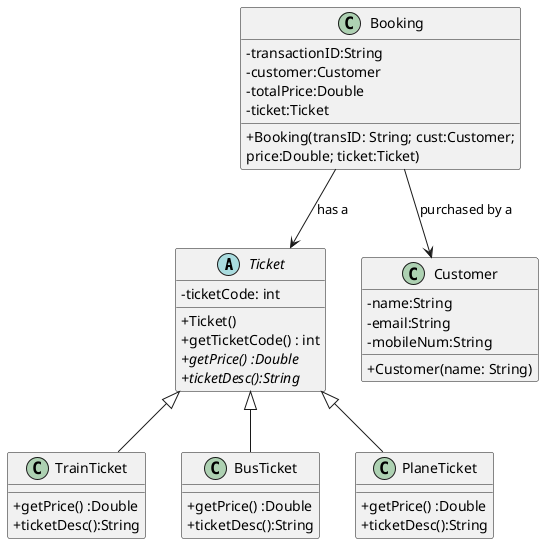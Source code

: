 @startuml
skinparam classAttributeIconSize 0
abstract class Ticket{
-ticketCode: int

+Ticket()
+getTicketCode() : int
+{abstract}getPrice() :Double
+{abstract} ticketDesc():String

}

class TrainTicket{
+getPrice() :Double
+ticketDesc():String
}

class BusTicket{
+getPrice() :Double
+ticketDesc():String
}

class PlaneTicket{
+getPrice() :Double
+ticketDesc():String
}

class Customer{
-name:String
-email:String
-mobileNum:String
+Customer(name: String)
}

class Booking{
-transactionID:String
-customer:Customer
-totalPrice:Double
-ticket:Ticket
+Booking(transID: String; cust:Customer;
 price:Double; ticket:Ticket)
}

Booking --> Ticket : has a
Booking --> Customer : purchased by a

Ticket <|-- BusTicket
Ticket <|-- TrainTicket
Ticket <|-- PlaneTicket






@enduml